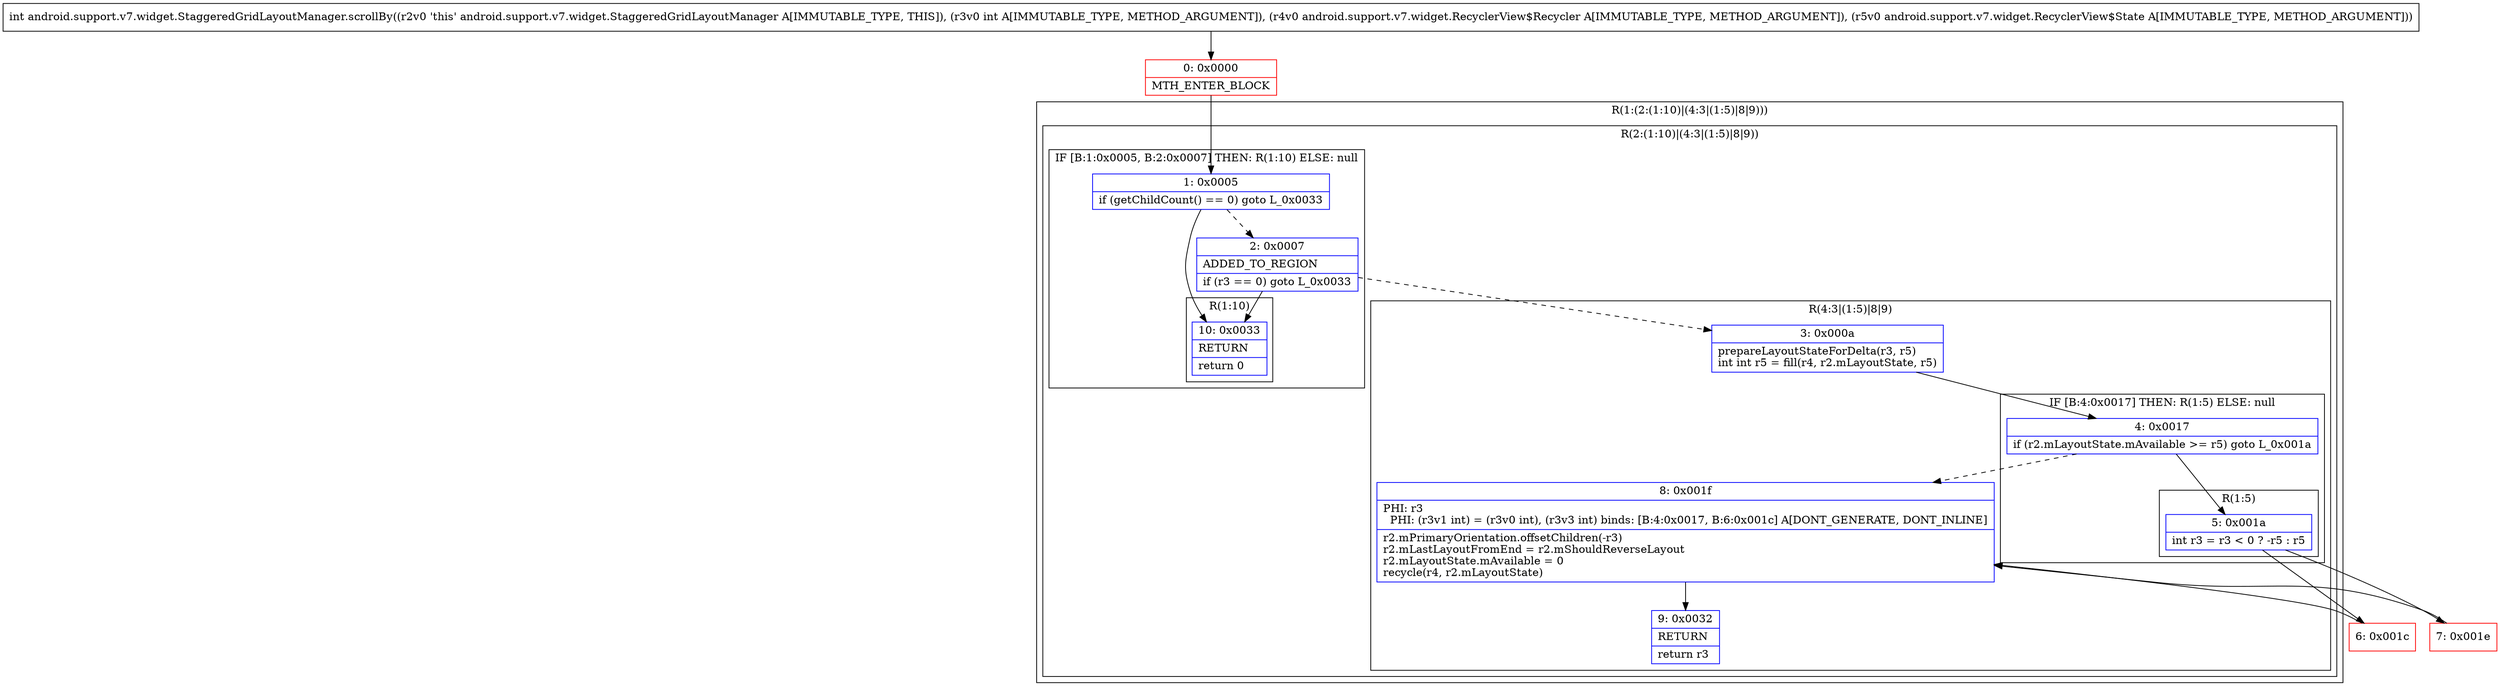 digraph "CFG forandroid.support.v7.widget.StaggeredGridLayoutManager.scrollBy(ILandroid\/support\/v7\/widget\/RecyclerView$Recycler;Landroid\/support\/v7\/widget\/RecyclerView$State;)I" {
subgraph cluster_Region_730712314 {
label = "R(1:(2:(1:10)|(4:3|(1:5)|8|9)))";
node [shape=record,color=blue];
subgraph cluster_Region_1724258417 {
label = "R(2:(1:10)|(4:3|(1:5)|8|9))";
node [shape=record,color=blue];
subgraph cluster_IfRegion_1398613309 {
label = "IF [B:1:0x0005, B:2:0x0007] THEN: R(1:10) ELSE: null";
node [shape=record,color=blue];
Node_1 [shape=record,label="{1\:\ 0x0005|if (getChildCount() == 0) goto L_0x0033\l}"];
Node_2 [shape=record,label="{2\:\ 0x0007|ADDED_TO_REGION\l|if (r3 == 0) goto L_0x0033\l}"];
subgraph cluster_Region_240723224 {
label = "R(1:10)";
node [shape=record,color=blue];
Node_10 [shape=record,label="{10\:\ 0x0033|RETURN\l|return 0\l}"];
}
}
subgraph cluster_Region_1949496589 {
label = "R(4:3|(1:5)|8|9)";
node [shape=record,color=blue];
Node_3 [shape=record,label="{3\:\ 0x000a|prepareLayoutStateForDelta(r3, r5)\lint int r5 = fill(r4, r2.mLayoutState, r5)\l}"];
subgraph cluster_IfRegion_1440813347 {
label = "IF [B:4:0x0017] THEN: R(1:5) ELSE: null";
node [shape=record,color=blue];
Node_4 [shape=record,label="{4\:\ 0x0017|if (r2.mLayoutState.mAvailable \>= r5) goto L_0x001a\l}"];
subgraph cluster_Region_1797935452 {
label = "R(1:5)";
node [shape=record,color=blue];
Node_5 [shape=record,label="{5\:\ 0x001a|int r3 = r3 \< 0 ? \-r5 : r5\l}"];
}
}
Node_8 [shape=record,label="{8\:\ 0x001f|PHI: r3 \l  PHI: (r3v1 int) = (r3v0 int), (r3v3 int) binds: [B:4:0x0017, B:6:0x001c] A[DONT_GENERATE, DONT_INLINE]\l|r2.mPrimaryOrientation.offsetChildren(\-r3)\lr2.mLastLayoutFromEnd = r2.mShouldReverseLayout\lr2.mLayoutState.mAvailable = 0\lrecycle(r4, r2.mLayoutState)\l}"];
Node_9 [shape=record,label="{9\:\ 0x0032|RETURN\l|return r3\l}"];
}
}
}
Node_0 [shape=record,color=red,label="{0\:\ 0x0000|MTH_ENTER_BLOCK\l}"];
Node_6 [shape=record,color=red,label="{6\:\ 0x001c}"];
Node_7 [shape=record,color=red,label="{7\:\ 0x001e}"];
MethodNode[shape=record,label="{int android.support.v7.widget.StaggeredGridLayoutManager.scrollBy((r2v0 'this' android.support.v7.widget.StaggeredGridLayoutManager A[IMMUTABLE_TYPE, THIS]), (r3v0 int A[IMMUTABLE_TYPE, METHOD_ARGUMENT]), (r4v0 android.support.v7.widget.RecyclerView$Recycler A[IMMUTABLE_TYPE, METHOD_ARGUMENT]), (r5v0 android.support.v7.widget.RecyclerView$State A[IMMUTABLE_TYPE, METHOD_ARGUMENT])) }"];
MethodNode -> Node_0;
Node_1 -> Node_2[style=dashed];
Node_1 -> Node_10;
Node_2 -> Node_3[style=dashed];
Node_2 -> Node_10;
Node_3 -> Node_4;
Node_4 -> Node_5;
Node_4 -> Node_8[style=dashed];
Node_5 -> Node_6;
Node_5 -> Node_7;
Node_8 -> Node_9;
Node_0 -> Node_1;
Node_6 -> Node_8;
Node_7 -> Node_8;
}

